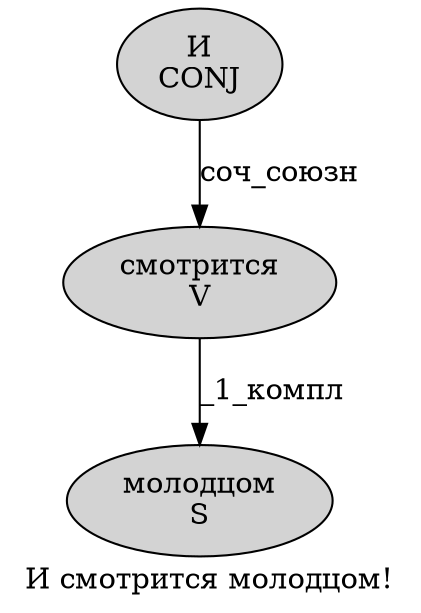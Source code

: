 digraph SENTENCE_2648 {
	graph [label="И смотрится молодцом!"]
	node [style=filled]
		0 [label="И
CONJ" color="" fillcolor=lightgray penwidth=1 shape=ellipse]
		1 [label="смотрится
V" color="" fillcolor=lightgray penwidth=1 shape=ellipse]
		2 [label="молодцом
S" color="" fillcolor=lightgray penwidth=1 shape=ellipse]
			0 -> 1 [label="соч_союзн"]
			1 -> 2 [label="_1_компл"]
}